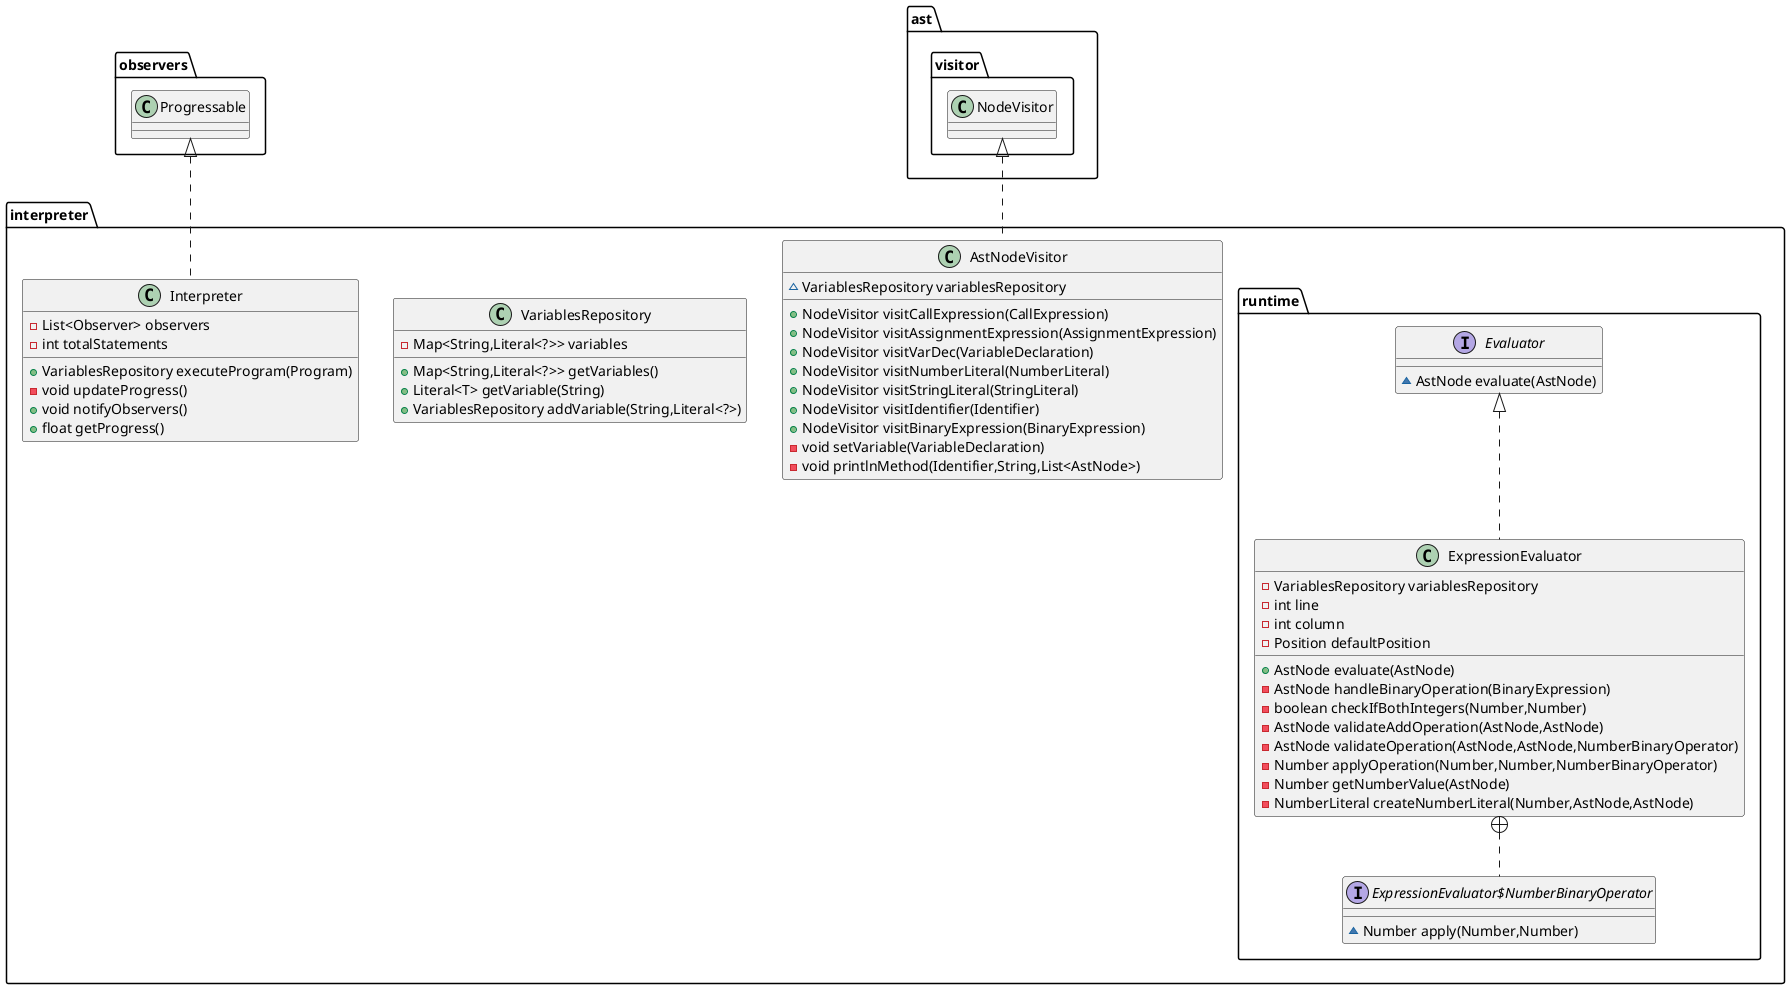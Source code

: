 @startuml
class interpreter.Interpreter {
- List<Observer> observers
- int totalStatements
+ VariablesRepository executeProgram(Program)
- void updateProgress()
+ void notifyObservers()
+ float getProgress()
}


class interpreter.VariablesRepository {
- Map<String,Literal<?>> variables
+ Map<String,Literal<?>> getVariables()
+ Literal<T> getVariable(String)
+ VariablesRepository addVariable(String,Literal<?>)
}


interface interpreter.runtime.Evaluator {
~ AstNode evaluate(AstNode)
}

class interpreter.runtime.ExpressionEvaluator {
- VariablesRepository variablesRepository
- int line
- int column
- Position defaultPosition
+ AstNode evaluate(AstNode)
- AstNode handleBinaryOperation(BinaryExpression)
- boolean checkIfBothIntegers(Number,Number)
- AstNode validateAddOperation(AstNode,AstNode)
- AstNode validateOperation(AstNode,AstNode,NumberBinaryOperator)
- Number applyOperation(Number,Number,NumberBinaryOperator)
- Number getNumberValue(AstNode)
- NumberLiteral createNumberLiteral(Number,AstNode,AstNode)
}


interface interpreter.runtime.ExpressionEvaluator$NumberBinaryOperator {
~ Number apply(Number,Number)
}

class interpreter.AstNodeVisitor {
~ VariablesRepository variablesRepository
+ NodeVisitor visitCallExpression(CallExpression)
+ NodeVisitor visitAssignmentExpression(AssignmentExpression)
+ NodeVisitor visitVarDec(VariableDeclaration)
+ NodeVisitor visitNumberLiteral(NumberLiteral)
+ NodeVisitor visitStringLiteral(StringLiteral)
+ NodeVisitor visitIdentifier(Identifier)
+ NodeVisitor visitBinaryExpression(BinaryExpression)
- void setVariable(VariableDeclaration)
- void printlnMethod(Identifier,String,List<AstNode>)
}




observers.Progressable <|.. interpreter.Interpreter
interpreter.runtime.Evaluator <|.. interpreter.runtime.ExpressionEvaluator
interpreter.runtime.ExpressionEvaluator +.. interpreter.runtime.ExpressionEvaluator$NumberBinaryOperator
ast.visitor.NodeVisitor <|.. interpreter.AstNodeVisitor
@enduml